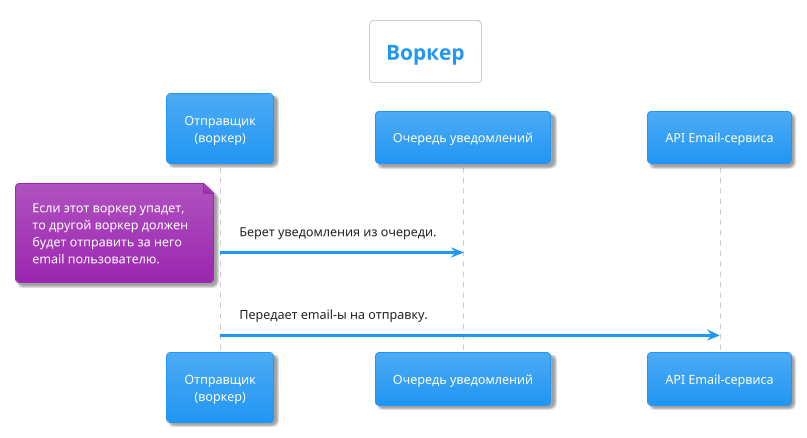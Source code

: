@startuml to_be
!theme materia
skinparam actorStyle awesome
skinparam packageStyle rectangle

title Воркер

participant "Отправщик\n(воркер)" as Worker
participant "Очередь уведомлений" as NotificationQueue
participant "API Email-сервиса" as EmailGateway

Worker -> NotificationQueue : Берет уведомления из очереди.
note left
  Если этот воркер упадет,
  то другой воркер должен
  будет отправить за него
  email пользователю.
end note
Worker -> EmailGateway : Передает email-ы на отправку.

@enduml
